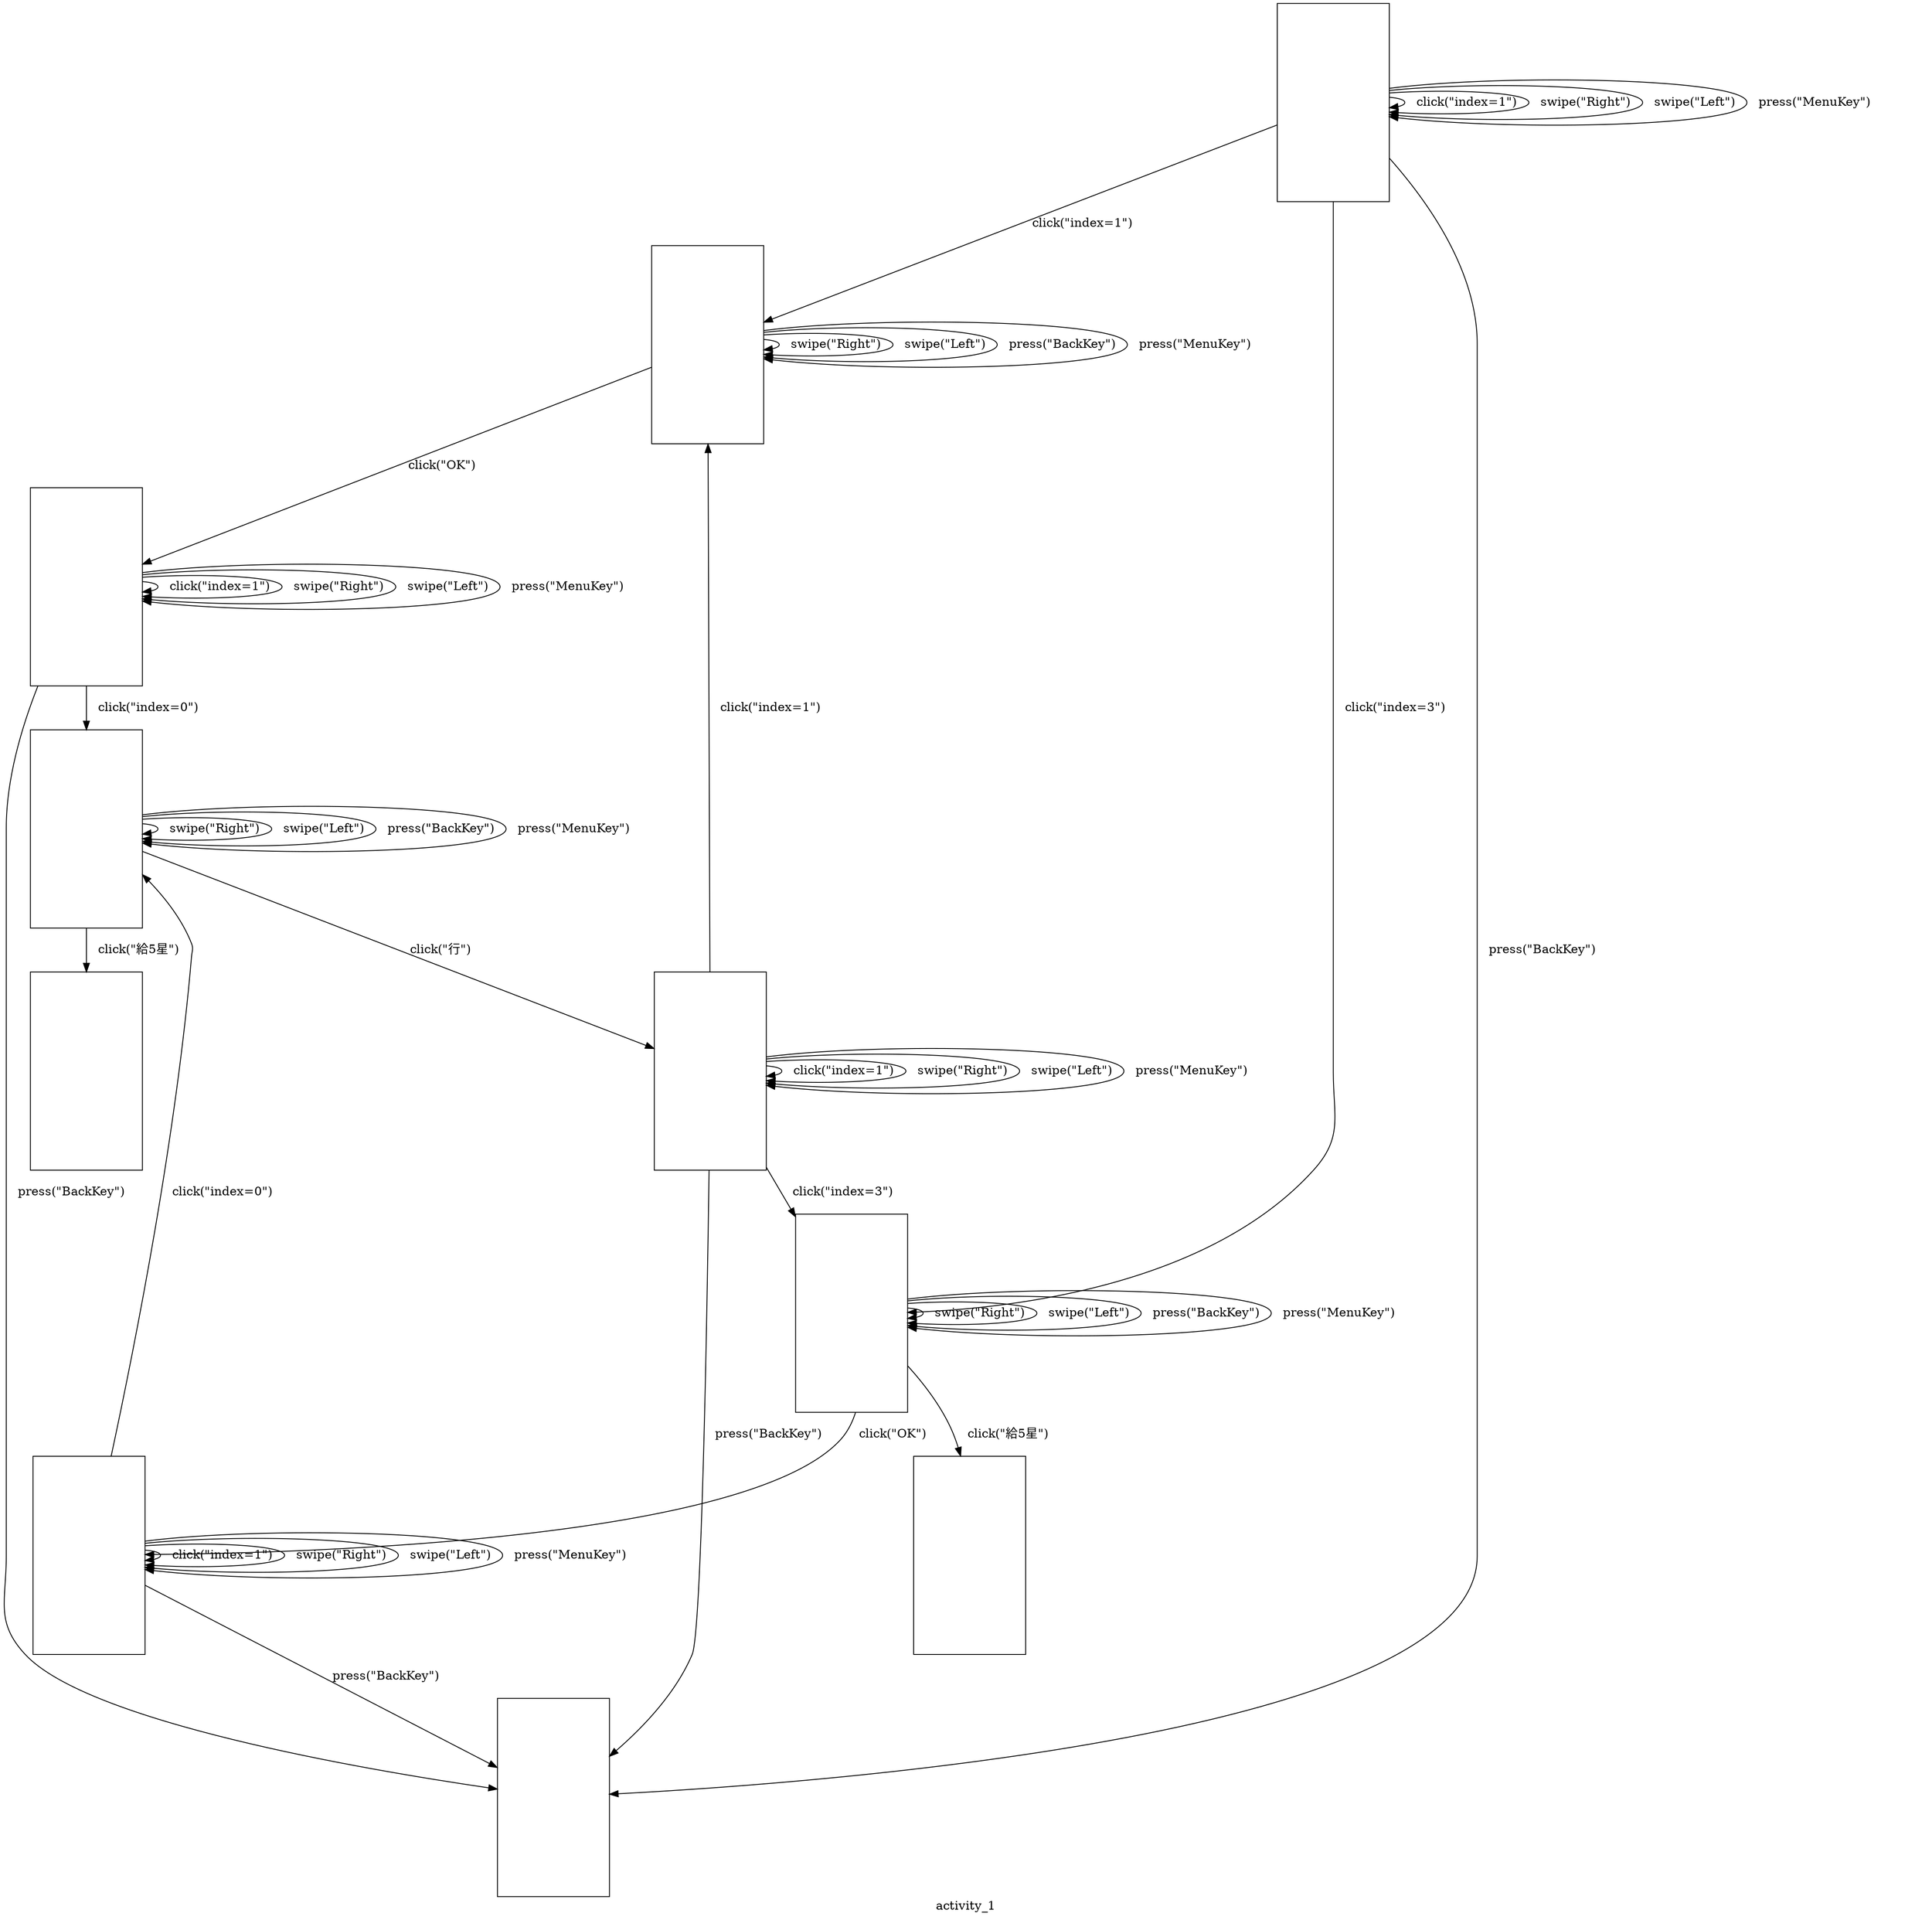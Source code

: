 digraph g {
graph [color=red];
imagepath = "C:\Users\Roger\Desktop\workspace\AndroidCrawler\gui_pages\20150624_183538";
label = "   activity_0   ";
state_0 [label="",shape=box,fixedsize=true,width=1.8,height=3.2,image="0.png",URL="0.png"];
state_2 [label="",shape=box,fixedsize=true,width=1.8,height=3.2,image="2.png",URL="2.png"];
state_3 [label="",shape=box,fixedsize=true,width=1.8,height=3.2,image="3.png",URL="3.png"];
state_5 [label="",shape=box,fixedsize=true,width=1.8,height=3.2,image="5.png",URL="5.png"];
state_6 [label="",shape=box,fixedsize=true,width=1.8,height=3.2,image="6.png",URL="6.png"];
state_9 [label="",shape=box,fixedsize=true,width=1.8,height=3.2,image="9.png",URL="9.png"];
state_10 [label="",shape=box,fixedsize=true,width=1.8,height=3.2,image="10.png",URL="10.png"];
label = "   activity_1   ";
state_final [label="",shape=box,fixedsize=true,width=1.8,height=3.2,image="-2.png",URL="-2.png"];
state_30 [label="",shape=box,fixedsize=true,width=1.8,height=3.2,image="30.png",URL="30.png"];
state_39 [label="",shape=box,fixedsize=true,width=1.8,height=3.2,image="39.png",URL="39.png"];
state_0 -> state_0 [label = "   click(\"index=1\")   "];
state_0 -> state_2 [label = "   click(\"index=1\")   "];
state_0 -> state_9 [label = "   click(\"index=3\")   "];
state_0 -> state_0 [label = "   swipe(\"Right\")   "];
state_0 -> state_0 [label = "   swipe(\"Left\")   "];
state_0 -> state_0 [label = "   press(\"MenuKey\")   "];
state_0 -> state_final [label = "   press(\"BackKey\")   "];
state_2 -> state_3 [label = "   click(\"OK\")   "];
state_2 -> state_2 [label = "   swipe(\"Right\")   "];
state_2 -> state_2 [label = "   swipe(\"Left\")   "];
state_2 -> state_2 [label = "   press(\"BackKey\")   "];
state_2 -> state_2 [label = "   press(\"MenuKey\")   "];
state_3 -> state_3 [label = "   click(\"index=1\")   "];
state_3 -> state_5 [label = "   click(\"index=0\")   "];
state_3 -> state_3 [label = "   swipe(\"Right\")   "];
state_3 -> state_3 [label = "   swipe(\"Left\")   "];
state_3 -> state_3 [label = "   press(\"MenuKey\")   "];
state_3 -> state_final [label = "   press(\"BackKey\")   "];
state_5 -> state_6 [label = "   click(\"行\")   "];
state_5 -> state_5 [label = "   swipe(\"Right\")   "];
state_5 -> state_5 [label = "   swipe(\"Left\")   "];
state_5 -> state_5 [label = "   press(\"BackKey\")   "];
state_5 -> state_5 [label = "   press(\"MenuKey\")   "];
state_5 -> state_30 [label = "   click(\"給5星\")   "];
state_6 -> state_6 [label = "   click(\"index=1\")   "];
state_6 -> state_2 [label = "   click(\"index=1\")   "];
state_6 -> state_9 [label = "   click(\"index=3\")   "];
state_6 -> state_6 [label = "   swipe(\"Right\")   "];
state_6 -> state_6 [label = "   swipe(\"Left\")   "];
state_6 -> state_6 [label = "   press(\"MenuKey\")   "];
state_6 -> state_final [label = "   press(\"BackKey\")   "];
state_9 -> state_10 [label = "   click(\"OK\")   "];
state_9 -> state_9 [label = "   swipe(\"Right\")   "];
state_9 -> state_9 [label = "   swipe(\"Left\")   "];
state_9 -> state_9 [label = "   press(\"BackKey\")   "];
state_9 -> state_9 [label = "   press(\"MenuKey\")   "];
state_9 -> state_39 [label = "   click(\"給5星\")   "];
state_10 -> state_10 [label = "   click(\"index=1\")   "];
state_10 -> state_5 [label = "   click(\"index=0\")   "];
state_10 -> state_10 [label = "   swipe(\"Right\")   "];
state_10 -> state_10 [label = "   swipe(\"Left\")   "];
state_10 -> state_10 [label = "   press(\"MenuKey\")   "];
state_10 -> state_final [label = "   press(\"BackKey\")   "];
}
